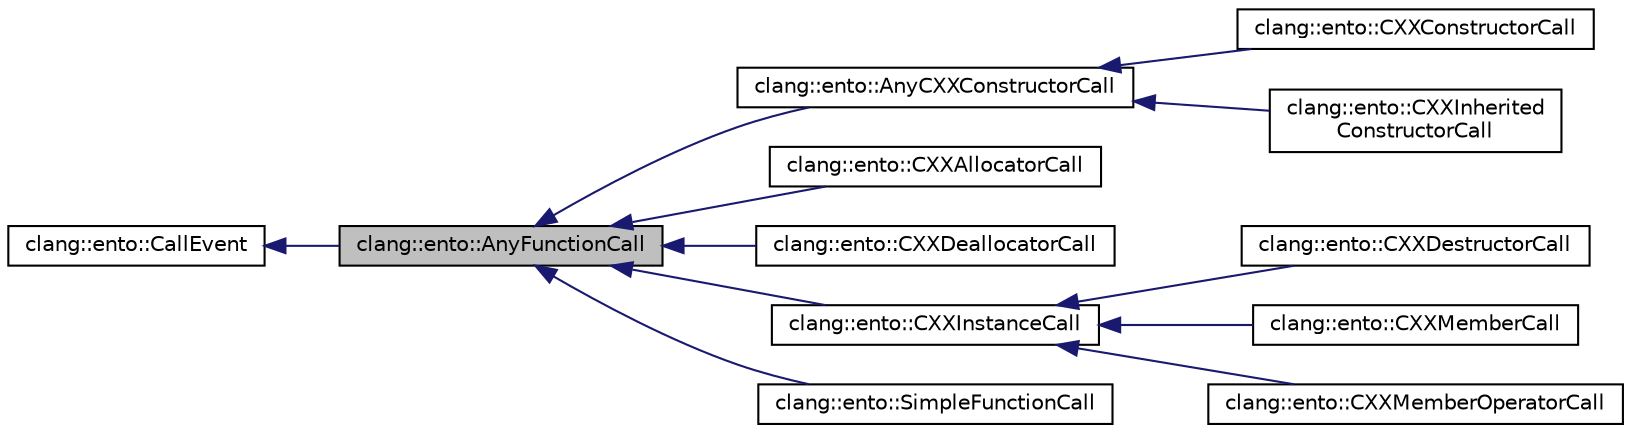 digraph "clang::ento::AnyFunctionCall"
{
 // LATEX_PDF_SIZE
  bgcolor="transparent";
  edge [fontname="Helvetica",fontsize="10",labelfontname="Helvetica",labelfontsize="10"];
  node [fontname="Helvetica",fontsize="10",shape=record];
  rankdir="LR";
  Node1 [label="clang::ento::AnyFunctionCall",height=0.2,width=0.4,color="black", fillcolor="grey75", style="filled", fontcolor="black",tooltip="Represents a call to any sort of function that might have a FunctionDecl."];
  Node2 -> Node1 [dir="back",color="midnightblue",fontsize="10",style="solid",fontname="Helvetica"];
  Node2 [label="clang::ento::CallEvent",height=0.2,width=0.4,color="black",URL="$classclang_1_1ento_1_1CallEvent.html",tooltip="Represents an abstract call to a function or method along a particular path."];
  Node1 -> Node3 [dir="back",color="midnightblue",fontsize="10",style="solid",fontname="Helvetica"];
  Node3 [label="clang::ento::AnyCXXConstructorCall",height=0.2,width=0.4,color="black",URL="$classclang_1_1ento_1_1AnyCXXConstructorCall.html",tooltip="Represents any constructor invocation."];
  Node3 -> Node4 [dir="back",color="midnightblue",fontsize="10",style="solid",fontname="Helvetica"];
  Node4 [label="clang::ento::CXXConstructorCall",height=0.2,width=0.4,color="black",URL="$classclang_1_1ento_1_1CXXConstructorCall.html",tooltip="Represents a call to a C++ constructor."];
  Node3 -> Node5 [dir="back",color="midnightblue",fontsize="10",style="solid",fontname="Helvetica"];
  Node5 [label="clang::ento::CXXInherited\lConstructorCall",height=0.2,width=0.4,color="black",URL="$classclang_1_1ento_1_1CXXInheritedConstructorCall.html",tooltip="Represents a call to a C++ inherited constructor."];
  Node1 -> Node6 [dir="back",color="midnightblue",fontsize="10",style="solid",fontname="Helvetica"];
  Node6 [label="clang::ento::CXXAllocatorCall",height=0.2,width=0.4,color="black",URL="$classclang_1_1ento_1_1CXXAllocatorCall.html",tooltip="Represents the memory allocation call in a C++ new-expression."];
  Node1 -> Node7 [dir="back",color="midnightblue",fontsize="10",style="solid",fontname="Helvetica"];
  Node7 [label="clang::ento::CXXDeallocatorCall",height=0.2,width=0.4,color="black",URL="$classclang_1_1ento_1_1CXXDeallocatorCall.html",tooltip="Represents the memory deallocation call in a C++ delete-expression."];
  Node1 -> Node8 [dir="back",color="midnightblue",fontsize="10",style="solid",fontname="Helvetica"];
  Node8 [label="clang::ento::CXXInstanceCall",height=0.2,width=0.4,color="black",URL="$classclang_1_1ento_1_1CXXInstanceCall.html",tooltip="Represents a non-static C++ member function call, no matter how it is written."];
  Node8 -> Node9 [dir="back",color="midnightblue",fontsize="10",style="solid",fontname="Helvetica"];
  Node9 [label="clang::ento::CXXDestructorCall",height=0.2,width=0.4,color="black",URL="$classclang_1_1ento_1_1CXXDestructorCall.html",tooltip="Represents an implicit call to a C++ destructor."];
  Node8 -> Node10 [dir="back",color="midnightblue",fontsize="10",style="solid",fontname="Helvetica"];
  Node10 [label="clang::ento::CXXMemberCall",height=0.2,width=0.4,color="black",URL="$classclang_1_1ento_1_1CXXMemberCall.html",tooltip="Represents a non-static C++ member function call."];
  Node8 -> Node11 [dir="back",color="midnightblue",fontsize="10",style="solid",fontname="Helvetica"];
  Node11 [label="clang::ento::CXXMemberOperatorCall",height=0.2,width=0.4,color="black",URL="$classclang_1_1ento_1_1CXXMemberOperatorCall.html",tooltip="Represents a C++ overloaded operator call where the operator is implemented as a non-static member fu..."];
  Node1 -> Node12 [dir="back",color="midnightblue",fontsize="10",style="solid",fontname="Helvetica"];
  Node12 [label="clang::ento::SimpleFunctionCall",height=0.2,width=0.4,color="black",URL="$classclang_1_1ento_1_1SimpleFunctionCall.html",tooltip="Represents a C function or static C++ member function call."];
}
